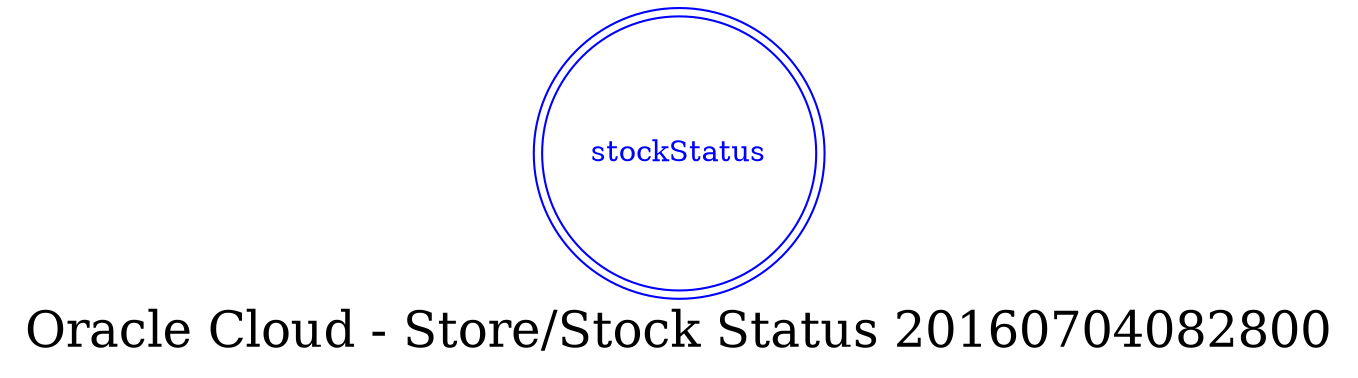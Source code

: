 digraph LexiconGraph {
graph[label="Oracle Cloud - Store/Stock Status 20160704082800", fontsize=24]
splines=true
"stockStatus" [color=blue, fontcolor=blue, shape=doublecircle]
}

